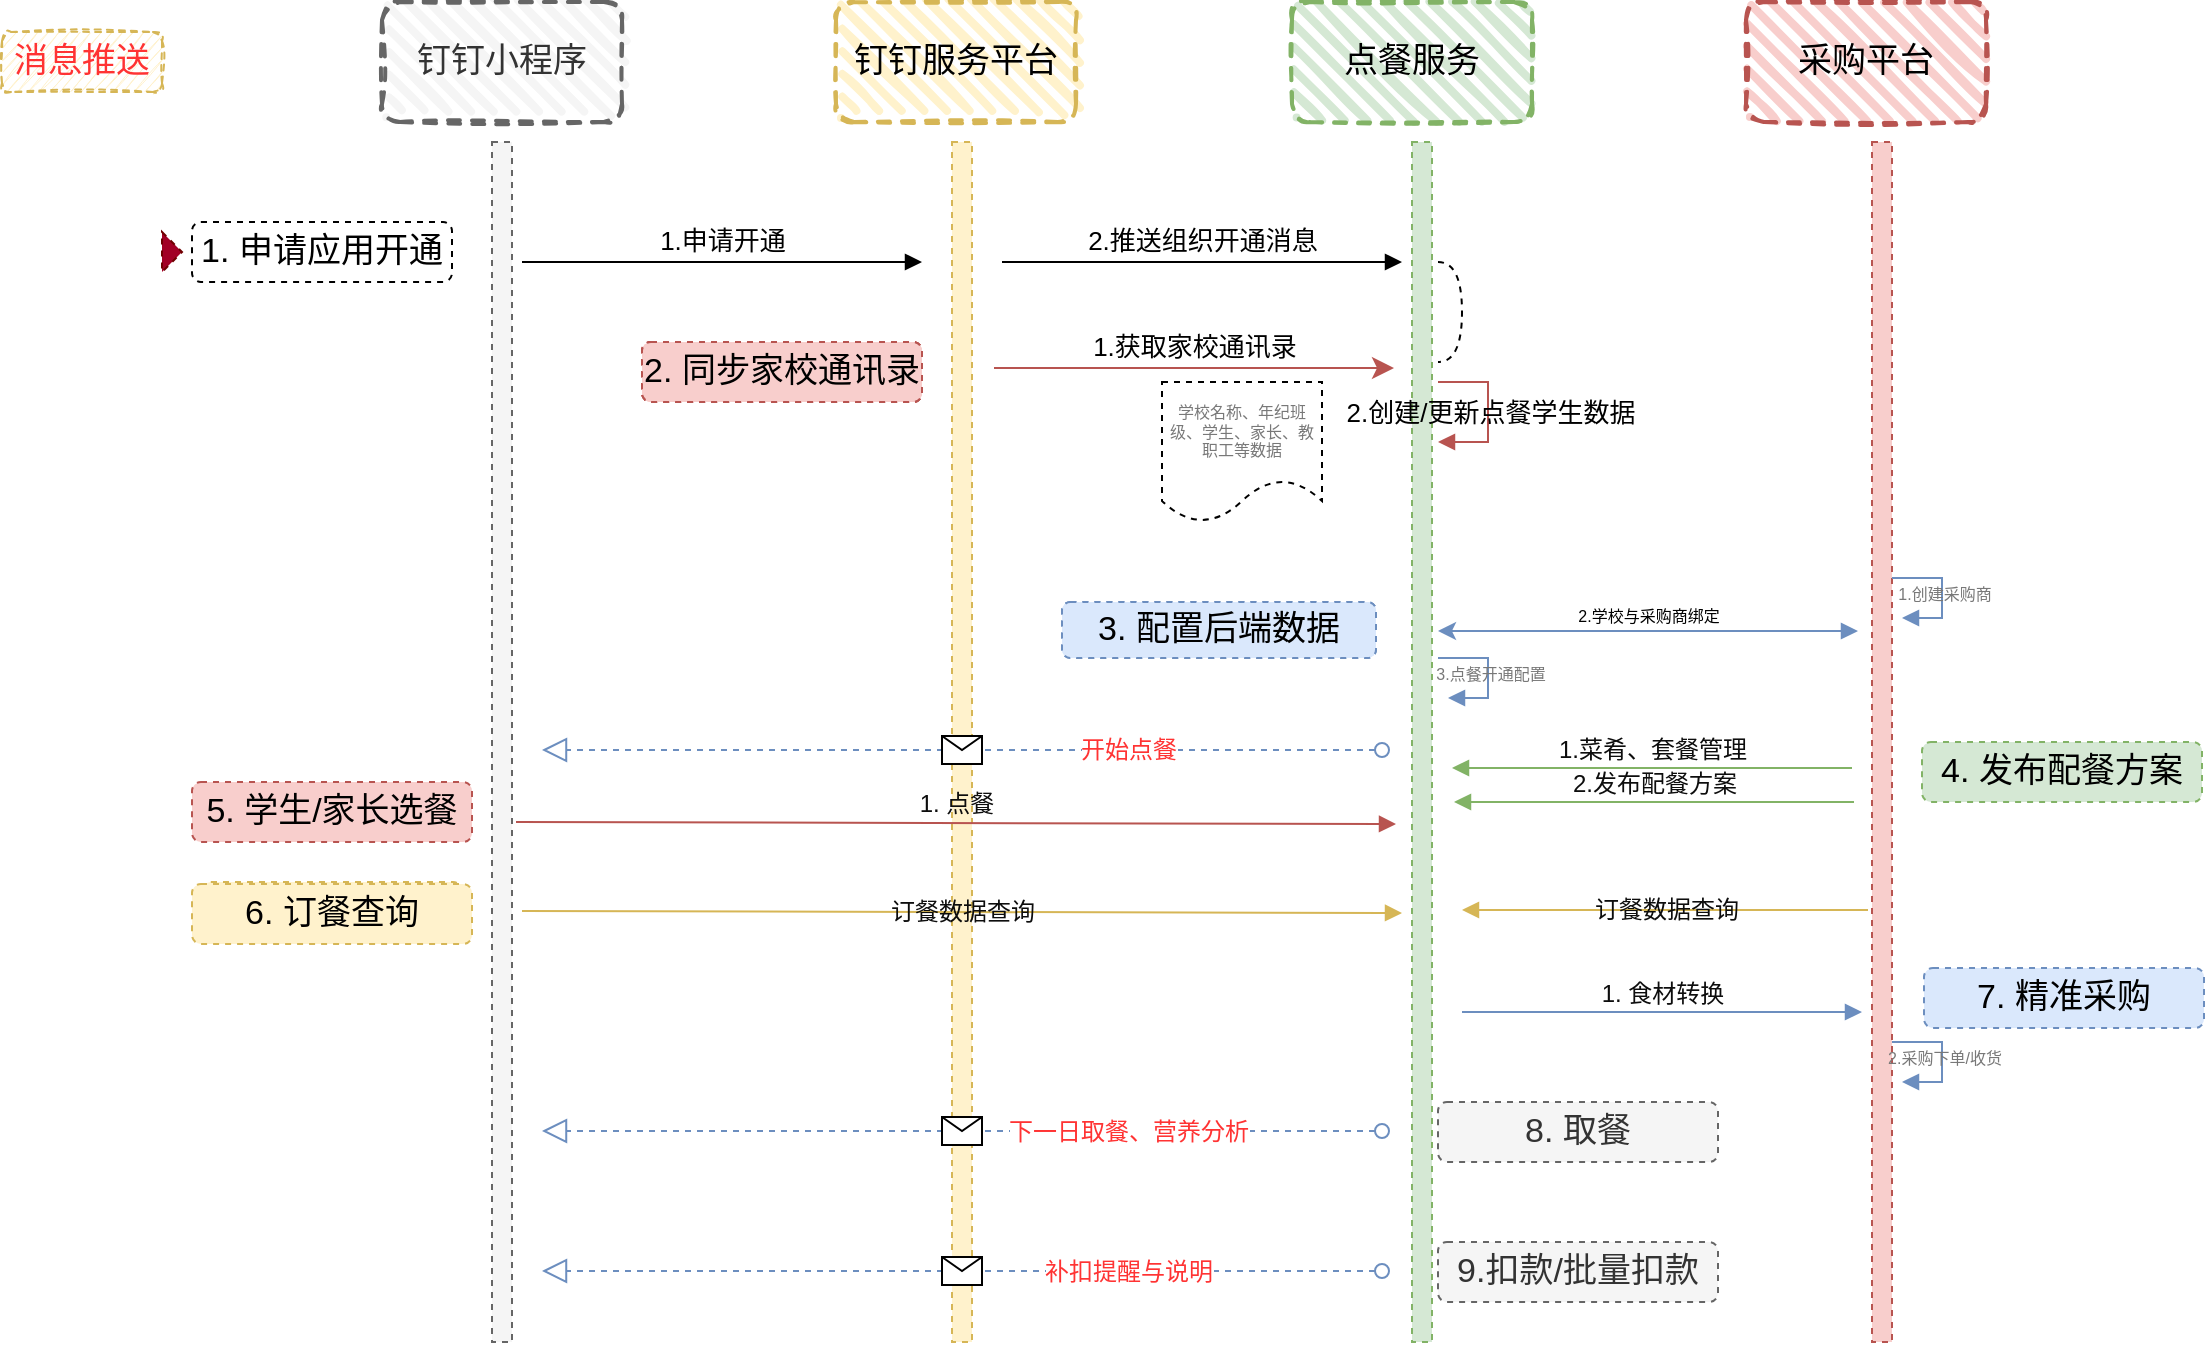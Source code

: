 <mxfile version="14.4.3" type="github">
  <diagram id="9gijPCrK2XbbSChvlzGk" name="第 1 页">
    <mxGraphModel dx="1196" dy="721" grid="1" gridSize="30" guides="1" tooltips="1" connect="1" arrows="1" fold="1" page="1" pageScale="1" pageWidth="1654" pageHeight="1169" background="#FFFFFF" math="0" shadow="0">
      <root>
        <mxCell id="0" />
        <mxCell id="1" parent="0" />
        <mxCell id="6Y1af41Ok9K7a-6xRhIQ-75" value="4. 发布配餐方案" style="rounded=1;whiteSpace=wrap;html=1;dashed=1;labelBackgroundColor=none;fontSize=17;fillColor=#d5e8d4;strokeColor=#82b366;align=center;" vertex="1" parent="1">
          <mxGeometry x="1030" y="480" width="140" height="30" as="geometry" />
        </mxCell>
        <mxCell id="6Y1af41Ok9K7a-6xRhIQ-60" value="2.&amp;nbsp;同步家校通讯录" style="rounded=1;whiteSpace=wrap;html=1;dashed=1;labelBackgroundColor=none;fontSize=17;fillColor=#f8cecc;strokeColor=#B85450;align=center;" vertex="1" parent="1">
          <mxGeometry x="390" y="280" width="140" height="30" as="geometry" />
        </mxCell>
        <mxCell id="6Y1af41Ok9K7a-6xRhIQ-68" value="3. 配置后端管理数据" style="rounded=1;whiteSpace=wrap;html=1;dashed=1;labelBackgroundColor=none;fontSize=17;fillColor=#dae8fc;strokeColor=#6C8EBF;align=center;" vertex="1" parent="1">
          <mxGeometry x="600" y="410" width="157" height="28" as="geometry" />
        </mxCell>
        <mxCell id="6Y1af41Ok9K7a-6xRhIQ-37" value="" style="html=1;points=[];perimeter=orthogonalPerimeter;dashed=1;fillColor=#f5f5f5;strokeColor=#666666;fontColor=#333333;align=center;labelBackgroundColor=none;" vertex="1" parent="1">
          <mxGeometry x="315" y="180" width="10" height="600" as="geometry" />
        </mxCell>
        <mxCell id="6Y1af41Ok9K7a-6xRhIQ-40" value="钉钉小程序" style="rounded=1;whiteSpace=wrap;html=1;strokeWidth=2;fillWeight=4;hachureGap=8;hachureAngle=45;fillColor=#f5f5f5;sketch=1;dashed=1;labelBackgroundColor=none;fontSize=17;strokeColor=#666666;fontColor=#333333;" vertex="1" parent="1">
          <mxGeometry x="260" y="110" width="120" height="60" as="geometry" />
        </mxCell>
        <mxCell id="6Y1af41Ok9K7a-6xRhIQ-41" value="钉钉服务平台" style="rounded=1;whiteSpace=wrap;html=1;strokeWidth=2;fillWeight=4;hachureGap=8;hachureAngle=45;fillColor=#fff2cc;sketch=1;dashed=1;labelBackgroundColor=none;fontSize=17;strokeColor=#d6b656;" vertex="1" parent="1">
          <mxGeometry x="487" y="110" width="120" height="60" as="geometry" />
        </mxCell>
        <mxCell id="6Y1af41Ok9K7a-6xRhIQ-45" value="点餐服务" style="rounded=1;whiteSpace=wrap;html=1;strokeWidth=2;fillWeight=4;hachureGap=8;hachureAngle=45;fillColor=#d5e8d4;sketch=1;dashed=1;labelBackgroundColor=none;fontSize=17;strokeColor=#82b366;" vertex="1" parent="1">
          <mxGeometry x="715" y="110" width="120" height="60" as="geometry" />
        </mxCell>
        <mxCell id="6Y1af41Ok9K7a-6xRhIQ-46" value="采购平台" style="rounded=1;whiteSpace=wrap;html=1;strokeWidth=2;fillWeight=4;hachureGap=8;hachureAngle=45;fillColor=#f8cecc;sketch=1;dashed=1;labelBackgroundColor=none;fontSize=17;strokeColor=#b85450;" vertex="1" parent="1">
          <mxGeometry x="942" y="110" width="120" height="60" as="geometry" />
        </mxCell>
        <mxCell id="6Y1af41Ok9K7a-6xRhIQ-47" value="" style="html=1;points=[];perimeter=orthogonalPerimeter;dashed=1;fillColor=#fff2cc;strokeColor=#d6b656;align=center;labelBackgroundColor=none;" vertex="1" parent="1">
          <mxGeometry x="545" y="180" width="10" height="600" as="geometry" />
        </mxCell>
        <mxCell id="6Y1af41Ok9K7a-6xRhIQ-48" value="" style="html=1;points=[];perimeter=orthogonalPerimeter;dashed=1;fillColor=#d5e8d4;strokeColor=#82b366;align=center;labelBackgroundColor=none;" vertex="1" parent="1">
          <mxGeometry x="775" y="180" width="10" height="600" as="geometry" />
        </mxCell>
        <mxCell id="6Y1af41Ok9K7a-6xRhIQ-49" value="" style="html=1;points=[];perimeter=orthogonalPerimeter;dashed=1;fillColor=#f8cecc;strokeColor=#b85450;align=center;labelBackgroundColor=none;" vertex="1" parent="1">
          <mxGeometry x="1005" y="180" width="10" height="600" as="geometry" />
        </mxCell>
        <mxCell id="6Y1af41Ok9K7a-6xRhIQ-57" value="2.推送组织开通消息" style="html=1;verticalAlign=bottom;startArrow=none;startFill=0;endArrow=block;fontSize=13;align=center;labelBackgroundColor=none;" edge="1" parent="1">
          <mxGeometry width="60" relative="1" as="geometry">
            <mxPoint x="570" y="240" as="sourcePoint" />
            <mxPoint x="770" y="240" as="targetPoint" />
          </mxGeometry>
        </mxCell>
        <mxCell id="6Y1af41Ok9K7a-6xRhIQ-59" value="1.获取家校通讯录" style="html=1;verticalAlign=bottom;startArrow=classic;startFill=1;endArrow=none;startSize=8;fontSize=13;endFill=0;fillColor=#f8cecc;strokeColor=#B85450;align=center;labelBackgroundColor=none;" edge="1" parent="1">
          <mxGeometry width="60" relative="1" as="geometry">
            <mxPoint x="766" y="293" as="sourcePoint" />
            <mxPoint x="566" y="293" as="targetPoint" />
          </mxGeometry>
        </mxCell>
        <mxCell id="6Y1af41Ok9K7a-6xRhIQ-61" value="1.申请开通" style="html=1;verticalAlign=bottom;startArrow=none;startFill=0;endArrow=block;fontSize=13;align=center;labelBackgroundColor=none;" edge="1" parent="1">
          <mxGeometry width="60" relative="1" as="geometry">
            <mxPoint x="330" y="240" as="sourcePoint" />
            <mxPoint x="530" y="240" as="targetPoint" />
          </mxGeometry>
        </mxCell>
        <mxCell id="6Y1af41Ok9K7a-6xRhIQ-62" value="" style="shape=requiredInterface;html=1;verticalLabelPosition=bottom;dashed=1;labelBackgroundColor=none;fontSize=13;align=center;" vertex="1" parent="1">
          <mxGeometry x="788" y="240" width="12" height="50" as="geometry" />
        </mxCell>
        <mxCell id="6Y1af41Ok9K7a-6xRhIQ-65" value="2.创建/更新点餐学生数据" style="edgeStyle=orthogonalEdgeStyle;html=1;align=center;spacingLeft=2;endArrow=block;rounded=0;fontSize=13;fillColor=#f8cecc;strokeColor=#B85450;labelBackgroundColor=none;" edge="1" parent="1">
          <mxGeometry relative="1" as="geometry">
            <mxPoint x="788" y="300" as="sourcePoint" />
            <Array as="points">
              <mxPoint x="813" y="300" />
            </Array>
            <mxPoint x="788" y="330" as="targetPoint" />
          </mxGeometry>
        </mxCell>
        <mxCell id="6Y1af41Ok9K7a-6xRhIQ-67" value="学校名称、年纪班级、学生、家长、教职工等数据" style="shape=document;whiteSpace=wrap;html=1;boundedLbl=1;dashed=1;labelBackgroundColor=none;fontSize=8;fontColor=#787878;align=center;" vertex="1" parent="1">
          <mxGeometry x="650" y="300" width="80" height="70" as="geometry" />
        </mxCell>
        <mxCell id="6Y1af41Ok9K7a-6xRhIQ-69" value="&lt;font color=&quot;#000000&quot;&gt;2.学校与采购商绑定&lt;/font&gt;" style="html=1;verticalAlign=bottom;endArrow=block;fontSize=8;fontColor=#787878;startArrow=classic;startFill=1;fillColor=#dae8fc;strokeColor=#6C8EBF;align=center;labelBackgroundColor=none;" edge="1" parent="1">
          <mxGeometry width="80" relative="1" as="geometry">
            <mxPoint x="788" y="424.5" as="sourcePoint" />
            <mxPoint x="998" y="424.5" as="targetPoint" />
          </mxGeometry>
        </mxCell>
        <mxCell id="6Y1af41Ok9K7a-6xRhIQ-71" value="1.创建采购商" style="edgeStyle=orthogonalEdgeStyle;html=1;align=center;spacingLeft=2;endArrow=block;rounded=0;entryX=1;entryY=0;strokeColor=#6C8EBF;fontSize=8;fontColor=#787878;labelBackgroundColor=none;" edge="1" parent="1">
          <mxGeometry relative="1" as="geometry">
            <mxPoint x="1015" y="398" as="sourcePoint" />
            <Array as="points">
              <mxPoint x="1040" y="398" />
            </Array>
            <mxPoint x="1020" y="418" as="targetPoint" />
          </mxGeometry>
        </mxCell>
        <mxCell id="6Y1af41Ok9K7a-6xRhIQ-73" value="3.点餐开通配置" style="edgeStyle=orthogonalEdgeStyle;html=1;align=center;spacingLeft=2;endArrow=block;rounded=0;entryX=1;entryY=0;strokeColor=#6C8EBF;fontSize=8;fontColor=#787878;labelBackgroundColor=none;" edge="1" parent="1">
          <mxGeometry relative="1" as="geometry">
            <mxPoint x="788" y="438" as="sourcePoint" />
            <Array as="points">
              <mxPoint x="813" y="438" />
            </Array>
            <mxPoint x="793" y="458" as="targetPoint" />
          </mxGeometry>
        </mxCell>
        <mxCell id="6Y1af41Ok9K7a-6xRhIQ-78" value="1.菜肴、套餐管理" style="html=1;verticalAlign=bottom;endArrow=block;strokeColor=#82b366;fontSize=12;fontColor=#0D0D0D;fillColor=#d5e8d4;align=center;labelBackgroundColor=none;" edge="1" parent="1">
          <mxGeometry width="80" relative="1" as="geometry">
            <mxPoint x="995" y="493" as="sourcePoint" />
            <mxPoint x="795" y="493" as="targetPoint" />
          </mxGeometry>
        </mxCell>
        <mxCell id="6Y1af41Ok9K7a-6xRhIQ-81" value="6. 订餐查询" style="rounded=1;whiteSpace=wrap;html=1;dashed=1;labelBackgroundColor=none;fontSize=17;fillColor=#fff2cc;strokeColor=#d6b656;align=center;verticalAlign=middle;" vertex="1" parent="1">
          <mxGeometry x="170" y="550" width="130" height="30" as="geometry" />
        </mxCell>
        <mxCell id="6Y1af41Ok9K7a-6xRhIQ-82" value="消息推送" style="rounded=1;whiteSpace=wrap;html=1;dashed=1;labelBackgroundColor=none;fontSize=17;fillColor=#fff2cc;strokeColor=#d6b656;align=center;glass=0;shadow=0;sketch=1;fontColor=#FF3333;" vertex="1" parent="1">
          <mxGeometry x="70" y="125" width="80" height="30" as="geometry" />
        </mxCell>
        <mxCell id="6Y1af41Ok9K7a-6xRhIQ-83" value="9.扣款/批量扣款" style="rounded=1;whiteSpace=wrap;html=1;dashed=1;labelBackgroundColor=none;fontSize=17;fillColor=#f5f5f5;strokeColor=#666666;align=center;fontColor=#333333;" vertex="1" parent="1">
          <mxGeometry x="788" y="730" width="140" height="30" as="geometry" />
        </mxCell>
        <object label="8. 取餐" id="6Y1af41Ok9K7a-6xRhIQ-84">
          <mxCell style="rounded=1;whiteSpace=wrap;html=1;dashed=1;labelBackgroundColor=none;fontSize=17;fillColor=#f5f5f5;strokeColor=#666666;align=center;fontColor=#333333;" vertex="1" parent="1">
            <mxGeometry x="788" y="660" width="140" height="30" as="geometry" />
          </mxCell>
        </object>
        <mxCell id="6Y1af41Ok9K7a-6xRhIQ-85" value="1. 点餐" style="html=1;verticalAlign=bottom;endArrow=block;fontSize=12;fontColor=#0D0D0D;fillColor=#f8cecc;strokeColor=#b85450;align=center;labelBackgroundColor=none;" edge="1" parent="1">
          <mxGeometry width="80" relative="1" as="geometry">
            <mxPoint x="327" y="520" as="sourcePoint" />
            <mxPoint x="767" y="521" as="targetPoint" />
          </mxGeometry>
        </mxCell>
        <mxCell id="6Y1af41Ok9K7a-6xRhIQ-87" value="订餐数据查询" style="html=1;verticalAlign=middle;endArrow=block;fontSize=12;fontColor=#0D0D0D;align=center;fillColor=#fff2cc;strokeColor=#d6b656;labelBackgroundColor=none;" edge="1" parent="1">
          <mxGeometry width="80" relative="1" as="geometry">
            <mxPoint x="330" y="564.5" as="sourcePoint" />
            <mxPoint x="770" y="565.5" as="targetPoint" />
          </mxGeometry>
        </mxCell>
        <mxCell id="6Y1af41Ok9K7a-6xRhIQ-89" value="订餐数据查询" style="html=1;verticalAlign=middle;endArrow=block;strokeColor=#d6b656;fontSize=12;fontColor=#0D0D0D;exitX=-0.2;exitY=0.851;exitDx=0;exitDy=0;exitPerimeter=0;align=center;fillColor=#fff2cc;labelBackgroundColor=none;" edge="1" parent="1">
          <mxGeometry width="80" relative="1" as="geometry">
            <mxPoint x="1003" y="563.95" as="sourcePoint" />
            <mxPoint x="800" y="564" as="targetPoint" />
          </mxGeometry>
        </mxCell>
        <mxCell id="6Y1af41Ok9K7a-6xRhIQ-91" value="" style="triangle;whiteSpace=wrap;html=1;dashed=1;labelBackgroundColor=none;strokeColor=#6F0000;fontSize=12;align=center;fillColor=#a20025;fontColor=#ffffff;" vertex="1" parent="1">
          <mxGeometry x="150" y="225" width="10" height="20" as="geometry" />
        </mxCell>
        <mxCell id="6Y1af41Ok9K7a-6xRhIQ-92" value="7. 精准采购" style="rounded=1;whiteSpace=wrap;html=1;dashed=1;labelBackgroundColor=none;fontSize=17;fillColor=#dae8fc;strokeColor=#6c8ebf;align=center;" vertex="1" parent="1">
          <mxGeometry x="1031" y="593" width="140" height="30" as="geometry" />
        </mxCell>
        <mxCell id="6Y1af41Ok9K7a-6xRhIQ-93" value="1. 食材转换" style="html=1;verticalAlign=bottom;endArrow=block;labelBackgroundColor=none;strokeColor=#6c8ebf;fontSize=12;fontColor=#0D0D0D;align=center;fillColor=#dae8fc;" edge="1" parent="1">
          <mxGeometry width="80" relative="1" as="geometry">
            <mxPoint x="800" y="615" as="sourcePoint" />
            <mxPoint x="1000" y="615" as="targetPoint" />
          </mxGeometry>
        </mxCell>
        <mxCell id="6Y1af41Ok9K7a-6xRhIQ-94" value="2.采购下单/收货" style="edgeStyle=orthogonalEdgeStyle;html=1;align=center;spacingLeft=2;endArrow=block;rounded=0;entryX=1;entryY=0;strokeColor=#6c8ebf;fontSize=8;fontColor=#787878;labelBackgroundColor=none;fillColor=#dae8fc;" edge="1" parent="1">
          <mxGeometry relative="1" as="geometry">
            <mxPoint x="1015" y="630" as="sourcePoint" />
            <Array as="points">
              <mxPoint x="1040" y="630" />
            </Array>
            <mxPoint x="1020" y="650" as="targetPoint" />
          </mxGeometry>
        </mxCell>
        <mxCell id="6Y1af41Ok9K7a-6xRhIQ-97" value="6. 订餐查询" style="rounded=1;whiteSpace=wrap;html=1;dashed=1;labelBackgroundColor=none;fontSize=17;fillColor=#fff2cc;strokeColor=#d6b656;align=center;verticalAlign=middle;" vertex="1" parent="1">
          <mxGeometry x="165" y="551" width="140" height="30" as="geometry" />
        </mxCell>
        <mxCell id="6Y1af41Ok9K7a-6xRhIQ-98" value="2.&amp;nbsp;同步家校通讯录" style="rounded=1;whiteSpace=wrap;html=1;dashed=1;labelBackgroundColor=none;fontSize=17;fillColor=#f8cecc;strokeColor=#B85450;align=center;" vertex="1" parent="1">
          <mxGeometry x="390" y="280" width="140" height="30" as="geometry" />
        </mxCell>
        <mxCell id="6Y1af41Ok9K7a-6xRhIQ-101" value="1. 申请应用开通" style="rounded=1;whiteSpace=wrap;html=1;dashed=1;labelBackgroundColor=none;fontSize=17;align=center;" vertex="1" parent="1">
          <mxGeometry x="165" y="220" width="130" height="30" as="geometry" />
        </mxCell>
        <mxCell id="6Y1af41Ok9K7a-6xRhIQ-102" value="5.&amp;nbsp;学生/家长选餐" style="rounded=1;whiteSpace=wrap;html=1;dashed=1;labelBackgroundColor=none;fontSize=17;fillColor=#f8cecc;strokeColor=#b85450;align=center;" vertex="1" parent="1">
          <mxGeometry x="165" y="500" width="140" height="30" as="geometry" />
        </mxCell>
        <mxCell id="6Y1af41Ok9K7a-6xRhIQ-103" value="2.&amp;nbsp;同步家校通讯录" style="rounded=1;whiteSpace=wrap;html=1;dashed=1;labelBackgroundColor=none;fontSize=17;fillColor=#f8cecc;strokeColor=#B85450;align=center;" vertex="1" parent="1">
          <mxGeometry x="390" y="280" width="140" height="30" as="geometry" />
        </mxCell>
        <mxCell id="6Y1af41Ok9K7a-6xRhIQ-104" value="3. 配置后端数据" style="rounded=1;whiteSpace=wrap;html=1;dashed=1;labelBackgroundColor=none;fontSize=17;fillColor=#dae8fc;strokeColor=#6C8EBF;align=center;" vertex="1" parent="1">
          <mxGeometry x="600" y="410" width="157" height="28" as="geometry" />
        </mxCell>
        <mxCell id="6Y1af41Ok9K7a-6xRhIQ-107" value="2.&amp;nbsp;同步家校通讯录" style="rounded=1;whiteSpace=wrap;html=1;dashed=1;labelBackgroundColor=none;fontSize=17;fillColor=#f8cecc;strokeColor=#B85450;align=center;" vertex="1" parent="1">
          <mxGeometry x="390" y="280" width="140" height="30" as="geometry" />
        </mxCell>
        <mxCell id="6Y1af41Ok9K7a-6xRhIQ-111" value="" style="startArrow=oval;startFill=0;startSize=7;endArrow=block;endFill=0;endSize=10;dashed=1;html=1;labelBackgroundColor=none;strokeColor=#6C8EBF;fontSize=12;fontColor=#FF3333;align=center;" edge="1" parent="1">
          <mxGeometry relative="1" as="geometry">
            <mxPoint x="760" y="484" as="sourcePoint" />
            <mxPoint x="340" y="484" as="targetPoint" />
          </mxGeometry>
        </mxCell>
        <mxCell id="6Y1af41Ok9K7a-6xRhIQ-112" value="" style="shape=message;html=1;outlineConnect=0;" vertex="1" parent="6Y1af41Ok9K7a-6xRhIQ-111">
          <mxGeometry width="20" height="14" relative="1" as="geometry">
            <mxPoint x="-10" y="-7" as="offset" />
          </mxGeometry>
        </mxCell>
        <mxCell id="6Y1af41Ok9K7a-6xRhIQ-114" value="开始点餐" style="edgeLabel;html=1;align=center;verticalAlign=middle;resizable=0;points=[];fontSize=12;fontColor=#FF3333;" vertex="1" connectable="0" parent="6Y1af41Ok9K7a-6xRhIQ-111">
          <mxGeometry x="-0.246" y="1" relative="1" as="geometry">
            <mxPoint x="31" y="-1" as="offset" />
          </mxGeometry>
        </mxCell>
        <mxCell id="6Y1af41Ok9K7a-6xRhIQ-115" value="" style="startArrow=oval;startFill=0;startSize=7;endArrow=block;endFill=0;endSize=10;dashed=1;html=1;labelBackgroundColor=none;strokeColor=#6C8EBF;fontSize=12;fontColor=#FF3333;align=center;" edge="1" parent="1">
          <mxGeometry relative="1" as="geometry">
            <mxPoint x="760" y="674.5" as="sourcePoint" />
            <mxPoint x="340" y="674.5" as="targetPoint" />
          </mxGeometry>
        </mxCell>
        <mxCell id="6Y1af41Ok9K7a-6xRhIQ-116" value="" style="shape=message;html=1;outlineConnect=0;" vertex="1" parent="6Y1af41Ok9K7a-6xRhIQ-115">
          <mxGeometry width="20" height="14" relative="1" as="geometry">
            <mxPoint x="-10" y="-7" as="offset" />
          </mxGeometry>
        </mxCell>
        <mxCell id="6Y1af41Ok9K7a-6xRhIQ-117" value="下一日取餐、营养分析" style="edgeLabel;html=1;align=center;verticalAlign=middle;resizable=0;points=[];fontSize=12;fontColor=#FF3333;" vertex="1" connectable="0" parent="6Y1af41Ok9K7a-6xRhIQ-115">
          <mxGeometry x="-0.246" y="1" relative="1" as="geometry">
            <mxPoint x="31" y="-1" as="offset" />
          </mxGeometry>
        </mxCell>
        <mxCell id="6Y1af41Ok9K7a-6xRhIQ-118" value="" style="startArrow=oval;startFill=0;startSize=7;endArrow=block;endFill=0;endSize=10;dashed=1;html=1;labelBackgroundColor=none;strokeColor=#6C8EBF;fontSize=12;fontColor=#FF3333;align=center;" edge="1" parent="1">
          <mxGeometry relative="1" as="geometry">
            <mxPoint x="760" y="744.5" as="sourcePoint" />
            <mxPoint x="340" y="744.5" as="targetPoint" />
          </mxGeometry>
        </mxCell>
        <mxCell id="6Y1af41Ok9K7a-6xRhIQ-119" value="" style="shape=message;html=1;outlineConnect=0;" vertex="1" parent="6Y1af41Ok9K7a-6xRhIQ-118">
          <mxGeometry width="20" height="14" relative="1" as="geometry">
            <mxPoint x="-10" y="-7" as="offset" />
          </mxGeometry>
        </mxCell>
        <mxCell id="6Y1af41Ok9K7a-6xRhIQ-120" value="补扣提醒与说明" style="edgeLabel;html=1;align=center;verticalAlign=middle;resizable=0;points=[];fontSize=12;fontColor=#FF3333;" vertex="1" connectable="0" parent="6Y1af41Ok9K7a-6xRhIQ-118">
          <mxGeometry x="-0.246" y="1" relative="1" as="geometry">
            <mxPoint x="31" y="-1" as="offset" />
          </mxGeometry>
        </mxCell>
        <mxCell id="6Y1af41Ok9K7a-6xRhIQ-125" value="2.发布配餐方案" style="html=1;verticalAlign=bottom;endArrow=block;strokeColor=#82b366;fontSize=12;fontColor=#0D0D0D;fillColor=#d5e8d4;align=center;labelBackgroundColor=none;" edge="1" parent="1">
          <mxGeometry width="80" relative="1" as="geometry">
            <mxPoint x="996" y="510" as="sourcePoint" />
            <mxPoint x="796" y="510" as="targetPoint" />
          </mxGeometry>
        </mxCell>
      </root>
    </mxGraphModel>
  </diagram>
</mxfile>
